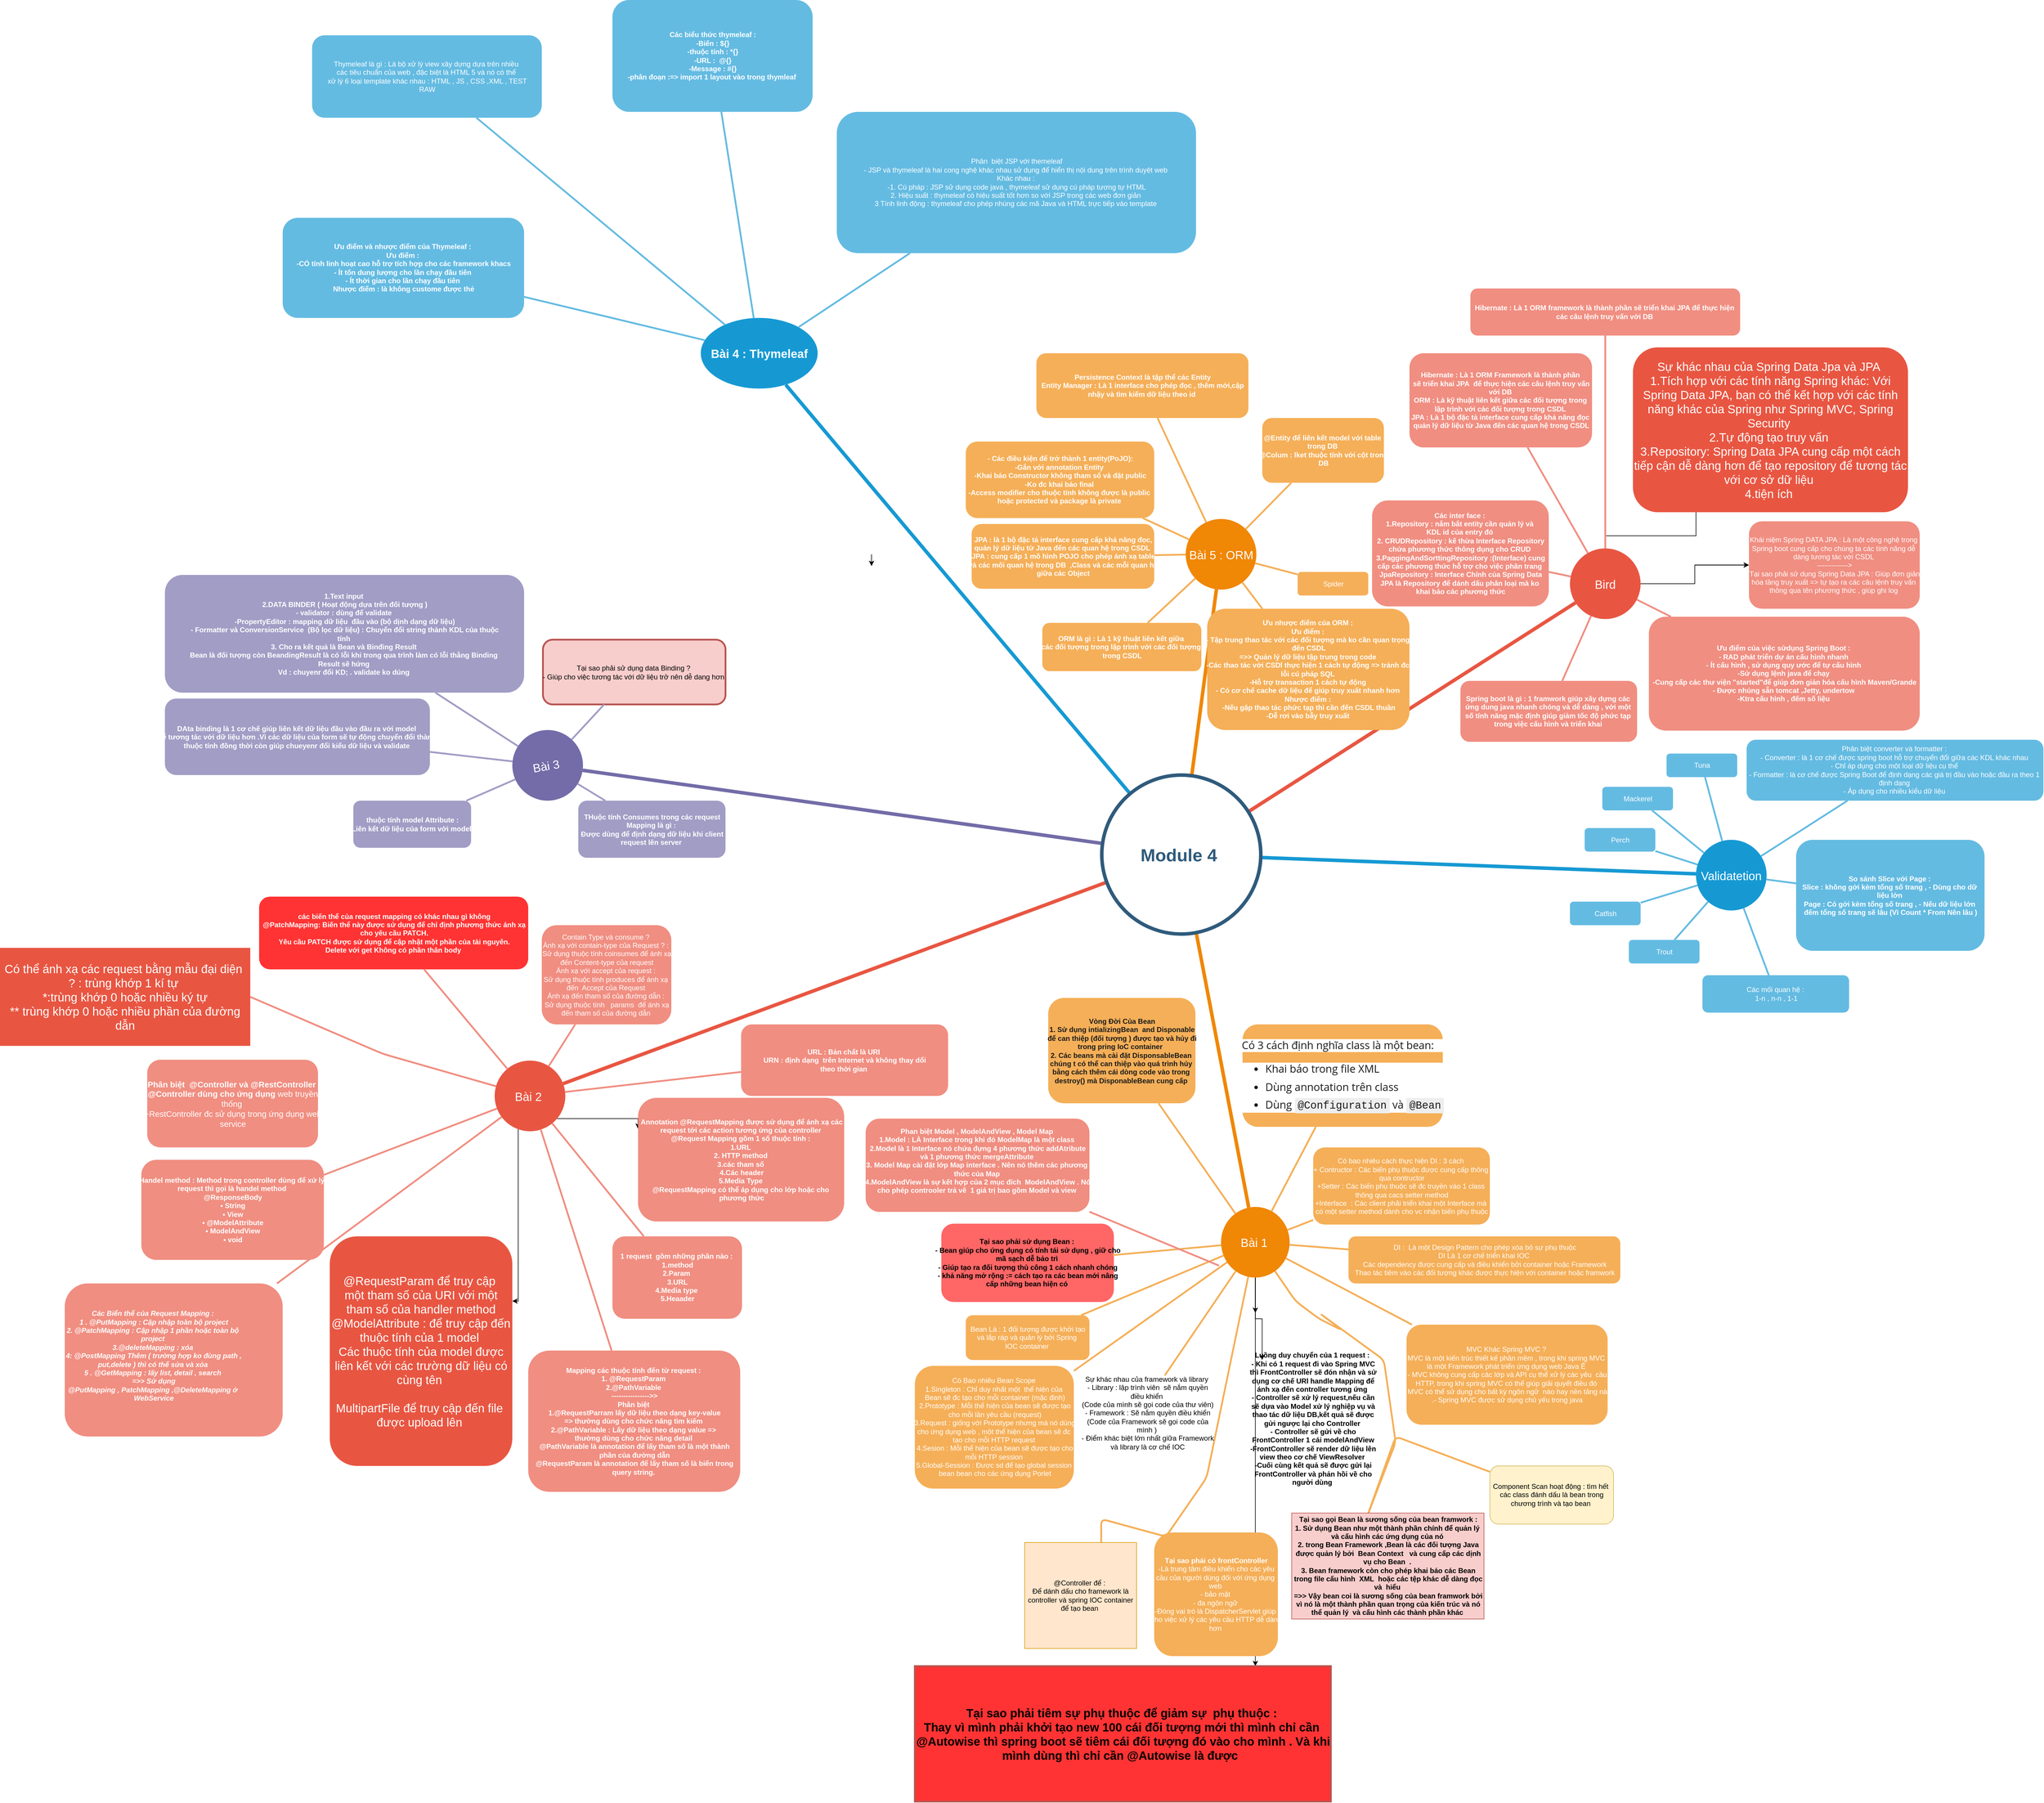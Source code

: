 <mxfile version="21.2.8" type="device">
  <diagram id="6a731a19-8d31-9384-78a2-239565b7b9f0" name="Page-1">
    <mxGraphModel dx="3945" dy="2687" grid="1" gridSize="10" guides="1" tooltips="1" connect="1" arrows="1" fold="1" page="1" pageScale="1" pageWidth="1169" pageHeight="827" background="none" math="0" shadow="0">
      <root>
        <mxCell id="0" />
        <mxCell id="1" parent="0" />
        <mxCell id="1350" value="&lt;b&gt;Bài 4 : Thymeleaf&lt;/b&gt;" style="ellipse;whiteSpace=wrap;html=1;shadow=0;fontFamily=Helvetica;fontSize=20;fontColor=#FFFFFF;align=center;strokeWidth=3;fillColor=#1699D3;strokeColor=none;" parent="1" vertex="1">
          <mxGeometry x="280" y="-100" width="198.5" height="120" as="geometry" />
        </mxCell>
        <mxCell id="1351" value="Bài 5 : ORM" style="ellipse;whiteSpace=wrap;html=1;shadow=0;fontFamily=Helvetica;fontSize=20;fontColor=#FFFFFF;align=center;strokeWidth=3;fillColor=#F08705;strokeColor=none;gradientColor=none;" parent="1" vertex="1">
          <mxGeometry x="1103.5" y="241.5" width="120" height="120" as="geometry" />
        </mxCell>
        <mxCell id="9B7yc1801kk1VfymF8rt-1542" value="" style="edgeStyle=orthogonalEdgeStyle;rounded=0;orthogonalLoop=1;jettySize=auto;html=1;" edge="1" parent="1" source="1352" target="1412">
          <mxGeometry relative="1" as="geometry" />
        </mxCell>
        <mxCell id="9B7yc1801kk1VfymF8rt-1543" value="" style="edgeStyle=orthogonalEdgeStyle;rounded=0;orthogonalLoop=1;jettySize=auto;html=1;" edge="1" parent="1" source="1352" target="1412">
          <mxGeometry relative="1" as="geometry" />
        </mxCell>
        <mxCell id="9B7yc1801kk1VfymF8rt-1545" value="" style="edgeStyle=orthogonalEdgeStyle;rounded=0;orthogonalLoop=1;jettySize=auto;html=1;" edge="1" parent="1" source="1352">
          <mxGeometry relative="1" as="geometry">
            <mxPoint x="2102.68" y="125" as="targetPoint" />
            <Array as="points">
              <mxPoint x="1816" y="270" />
              <mxPoint x="1970" y="270" />
              <mxPoint x="1970" y="125" />
            </Array>
          </mxGeometry>
        </mxCell>
        <mxCell id="1352" value="Bird" style="ellipse;whiteSpace=wrap;html=1;shadow=0;fontFamily=Helvetica;fontSize=20;fontColor=#FFFFFF;align=center;strokeWidth=3;fillColor=#E85642;strokeColor=none;" parent="1" vertex="1">
          <mxGeometry x="1756" y="291.5" width="120" height="120" as="geometry" />
        </mxCell>
        <mxCell id="1353" value="Validatetion" style="ellipse;whiteSpace=wrap;html=1;shadow=0;fontFamily=Helvetica;fontSize=20;fontColor=#FFFFFF;align=center;strokeWidth=3;fillColor=#1699D3;strokeColor=none;" parent="1" vertex="1">
          <mxGeometry x="1970" y="786.5" width="120" height="120" as="geometry" />
        </mxCell>
        <mxCell id="JrTmAF7L5K-6k5XvirXO-1544" style="edgeStyle=orthogonalEdgeStyle;rounded=0;orthogonalLoop=1;jettySize=auto;html=1;entryX=0.106;entryY=0;entryDx=0;entryDy=0;entryPerimeter=0;" parent="1" source="1355" target="Cmk2xYs6YTEzGEQr2qk5-1550" edge="1">
          <mxGeometry relative="1" as="geometry" />
        </mxCell>
        <mxCell id="JrTmAF7L5K-6k5XvirXO-1546" style="edgeStyle=orthogonalEdgeStyle;rounded=0;orthogonalLoop=1;jettySize=auto;html=1;" parent="1" source="1355" edge="1">
          <mxGeometry relative="1" as="geometry">
            <mxPoint x="1221.75" y="1590" as="targetPoint" />
          </mxGeometry>
        </mxCell>
        <mxCell id="W5e1PEXYwIjicvcc-PXp-1546" value="" style="edgeStyle=orthogonalEdgeStyle;rounded=0;orthogonalLoop=1;jettySize=auto;html=1;" parent="1" source="1355" target="W5e1PEXYwIjicvcc-PXp-1545" edge="1">
          <mxGeometry relative="1" as="geometry">
            <Array as="points">
              <mxPoint x="1270" y="2280" />
            </Array>
          </mxGeometry>
        </mxCell>
        <mxCell id="1355" value="Bài 1&amp;nbsp;" style="ellipse;whiteSpace=wrap;html=1;shadow=0;fontFamily=Helvetica;fontSize=20;fontColor=#FFFFFF;align=center;strokeWidth=3;fillColor=#F08705;strokeColor=none;" parent="1" vertex="1">
          <mxGeometry x="1163.5" y="1410" width="116.5" height="120" as="geometry" />
        </mxCell>
        <mxCell id="JrTmAF7L5K-6k5XvirXO-1560" style="edgeStyle=orthogonalEdgeStyle;rounded=0;orthogonalLoop=1;jettySize=auto;html=1;entryX=0;entryY=0.25;entryDx=0;entryDy=0;" parent="1" source="1356" target="1499" edge="1">
          <mxGeometry relative="1" as="geometry">
            <Array as="points">
              <mxPoint x="50" y="1260" />
              <mxPoint x="50" y="1260" />
            </Array>
          </mxGeometry>
        </mxCell>
        <mxCell id="JrTmAF7L5K-6k5XvirXO-1565" value="" style="edgeStyle=orthogonalEdgeStyle;rounded=0;orthogonalLoop=1;jettySize=auto;html=1;" parent="1" source="1356" target="JrTmAF7L5K-6k5XvirXO-1564" edge="1">
          <mxGeometry relative="1" as="geometry">
            <Array as="points">
              <mxPoint x="-30" y="1570" />
            </Array>
          </mxGeometry>
        </mxCell>
        <mxCell id="1356" value="Bài 2&amp;nbsp;" style="ellipse;whiteSpace=wrap;html=1;shadow=0;fontFamily=Helvetica;fontSize=20;fontColor=#FFFFFF;align=center;strokeWidth=3;fillColor=#E85642;strokeColor=none;" parent="1" vertex="1">
          <mxGeometry x="-70" y="1161.5" width="120" height="120" as="geometry" />
        </mxCell>
        <mxCell id="1357" value="&lt;b&gt;ORM là gì : Là 1 kỹ thuật liên kết giữa&amp;nbsp;&lt;br&gt;các đối tượng trong lập trình với các đối tượng&amp;nbsp;&lt;br&gt;trong CSDL&lt;/b&gt;" style="rounded=1;fillColor=#f5af58;strokeColor=none;strokeWidth=3;shadow=0;html=1;fontColor=#FFFFFF;" parent="1" vertex="1">
          <mxGeometry x="860" y="418" width="270" height="82" as="geometry" />
        </mxCell>
        <mxCell id="1358" value="Phân&amp;nbsp; biệt JSP với themeleaf&lt;br&gt;- JSP và thymeleaf là hai cong nghệ khác nhau sử dụng để hiển thị nội dung trên trình duyệt web&amp;nbsp;&lt;br&gt;Khác nhau :&amp;nbsp;&lt;br&gt;&amp;nbsp;-1. Cú pháp : JSP sử dụng code java , thymeleaf sử dụng cú pháp tương tự HTML&amp;nbsp;&lt;br&gt;2. Hiệu suất : thymeleaf có hiệu suất tốt hơn so với JSP trong các web đơn giản&amp;nbsp;&lt;br&gt;3 Tính linh động : thymeleaf cho phép nhúng các mã Java và HTML trực tiếp vào template&amp;nbsp;" style="rounded=1;fillColor=#64BBE2;strokeColor=none;strokeWidth=3;shadow=0;html=1;fontColor=#FFFFFF;" parent="1" vertex="1">
          <mxGeometry x="511" y="-450" width="610" height="240" as="geometry" />
        </mxCell>
        <mxCell id="1359" style="endArrow=none;strokeWidth=6;strokeColor=#1699D3;html=1;" parent="1" source="1515" target="1350" edge="1">
          <mxGeometry relative="1" as="geometry" />
        </mxCell>
        <mxCell id="1360" style="endArrow=none;strokeWidth=6;strokeColor=#f08705;html=1;" parent="1" source="1515" target="1351" edge="1">
          <mxGeometry relative="1" as="geometry" />
        </mxCell>
        <mxCell id="1361" style="endArrow=none;strokeWidth=6;strokeColor=#E85642;html=1;" parent="1" source="1515" target="1352" edge="1">
          <mxGeometry relative="1" as="geometry" />
        </mxCell>
        <mxCell id="1362" style="endArrow=none;strokeWidth=6;strokeColor=#1699D3;html=1;" parent="1" source="1515" target="1353" edge="1">
          <mxGeometry relative="1" as="geometry" />
        </mxCell>
        <mxCell id="1363" style="endArrow=none;strokeWidth=6;strokeColor=#736CA8;html=1;" parent="1" source="1515" target="1516" edge="1">
          <mxGeometry relative="1" as="geometry" />
        </mxCell>
        <mxCell id="1365" value="" style="edgeStyle=none;endArrow=none;strokeWidth=6;strokeColor=#F08705;html=1;" parent="1" source="1515" target="1355" edge="1">
          <mxGeometry x="181" y="226.5" width="100" height="100" as="geometry">
            <mxPoint x="181" y="326.5" as="sourcePoint" />
            <mxPoint x="281" y="226.5" as="targetPoint" />
          </mxGeometry>
        </mxCell>
        <mxCell id="1366" value="" style="edgeStyle=none;endArrow=none;strokeWidth=6;strokeColor=#E85642;html=1;" parent="1" source="1515" target="1356" edge="1">
          <mxGeometry x="181" y="226.5" width="100" height="100" as="geometry">
            <mxPoint x="181" y="326.5" as="sourcePoint" />
            <mxPoint x="281" y="226.5" as="targetPoint" />
          </mxGeometry>
        </mxCell>
        <mxCell id="1370" value="&lt;b&gt;Ưu điểm và nhược điểm của Thymeleaf :&amp;nbsp;&lt;br&gt;Ưu điểm :&amp;nbsp;&lt;br&gt;-CÓ tính linh hoạt cao hỗ trợ tích hợp cho các framework khacs&lt;br&gt;- Ít tốn dung lượng cho lần chạy đầu tiên&amp;nbsp;&lt;br&gt;- Ít thời gian cho lần chạy đầu tiên&amp;nbsp;&lt;br&gt;Nhược điểm : là không custome được thẻ&lt;br&gt;&lt;/b&gt;" style="rounded=1;fillColor=#64BBE2;strokeColor=none;strokeWidth=3;shadow=0;html=1;fontColor=#FFFFFF;" parent="1" vertex="1">
          <mxGeometry x="-430" y="-270" width="410" height="170" as="geometry" />
        </mxCell>
        <mxCell id="1371" value="Thymeleaf là gì : Là bộ xử lý view xây dựng dựa trên nhiều&amp;nbsp;&lt;br&gt;các tiêu chuẩn của web , đặc biệt là HTML 5 và nó có thể&amp;nbsp;&lt;br&gt;xử lý 6 loại template khác nhau : HTML , JS , CSS ,XML , TEST&lt;br&gt;RAW" style="rounded=1;fillColor=#64BBE2;strokeColor=none;strokeWidth=3;shadow=0;html=1;fontColor=#FFFFFF;" parent="1" vertex="1">
          <mxGeometry x="-380" y="-580" width="390" height="140" as="geometry" />
        </mxCell>
        <mxCell id="1372" value="&lt;b&gt;Các biểu thức thymeleaf :&lt;br&gt;-Biến : ${}&lt;br&gt;-thuộc tính : *{}&lt;br&gt;-URL :&amp;nbsp; @{}&lt;br&gt;-Message : #{}&lt;br&gt;-phân đoạn :=&amp;gt; import 1 layout vào trong thymleaf&amp;nbsp;&lt;/b&gt;" style="rounded=1;fillColor=#64BBE2;strokeColor=none;strokeWidth=3;shadow=0;html=1;fontColor=#FFFFFF;" parent="1" vertex="1">
          <mxGeometry x="130" y="-640" width="340" height="190" as="geometry" />
        </mxCell>
        <mxCell id="1379" value="" style="edgeStyle=none;endArrow=none;strokeWidth=3;strokeColor=#64BBE2;html=1;" parent="1" source="1350" target="1358" edge="1">
          <mxGeometry x="-221.5" y="56.5" width="100" height="100" as="geometry">
            <mxPoint x="-221.5" y="156.5" as="sourcePoint" />
            <mxPoint x="-121.5" y="56.5" as="targetPoint" />
          </mxGeometry>
        </mxCell>
        <mxCell id="1382" value="" style="edgeStyle=none;endArrow=none;strokeWidth=3;strokeColor=#64BBE2;html=1;" parent="1" source="1350" target="1370" edge="1">
          <mxGeometry x="-221.5" y="56.5" width="100" height="100" as="geometry">
            <mxPoint x="-221.5" y="156.5" as="sourcePoint" />
            <mxPoint x="-121.5" y="56.5" as="targetPoint" />
          </mxGeometry>
        </mxCell>
        <mxCell id="1383" value="" style="edgeStyle=none;endArrow=none;strokeWidth=3;strokeColor=#64BBE2;html=1;" parent="1" source="1350" target="1371" edge="1">
          <mxGeometry x="-221.5" y="56.5" width="100" height="100" as="geometry">
            <mxPoint x="-221.5" y="156.5" as="sourcePoint" />
            <mxPoint x="-121.5" y="56.5" as="targetPoint" />
          </mxGeometry>
        </mxCell>
        <mxCell id="1384" value="" style="edgeStyle=none;endArrow=none;strokeWidth=3;strokeColor=#64BBE2;html=1;" parent="1" source="1350" target="1372" edge="1">
          <mxGeometry x="-221.5" y="56.5" width="100" height="100" as="geometry">
            <mxPoint x="-221.5" y="156.5" as="sourcePoint" />
            <mxPoint x="-121.5" y="56.5" as="targetPoint" />
          </mxGeometry>
        </mxCell>
        <mxCell id="1389" value="&lt;b&gt;JPA : là 1 bộ đặc tả interface cung cấp khả năng đọc,&lt;br&gt;quản lý dữ liệu từ Java đến các quan hệ trong CSDL&amp;nbsp;&lt;br&gt;-JPA : cung cấp 1 mô hình POJO cho phép ánh xạ table&amp;nbsp;&lt;br&gt;và các mối quan hệ trong DB&amp;nbsp; ,Class và các mỗi quan hệ&lt;br&gt;giữa các Object&lt;/b&gt;" style="rounded=1;fillColor=#f5af58;strokeColor=none;strokeWidth=3;shadow=0;html=1;fontColor=#FFFFFF;" parent="1" vertex="1">
          <mxGeometry x="740" y="250" width="310" height="110" as="geometry" />
        </mxCell>
        <mxCell id="1391" value="&lt;b&gt;- Các điều kiện để trở thành 1 entity(PoJO):&lt;br&gt;-Gắn với annotation Entity&amp;nbsp;&lt;br&gt;-Khai báo Constructor không tham số và đặt public&lt;br&gt;-Ko đc khai báo final&amp;nbsp;&lt;br&gt;-Access modifier cho thuộc tính không được là public&amp;nbsp;&lt;br&gt;hoặc protected và package là private&amp;nbsp;&lt;/b&gt;" style="rounded=1;fillColor=#f5af58;strokeColor=none;strokeWidth=3;shadow=0;html=1;fontColor=#FFFFFF;" parent="1" vertex="1">
          <mxGeometry x="730" y="110" width="320" height="130" as="geometry" />
        </mxCell>
        <mxCell id="1392" value="&lt;b&gt;Persistence Context là tập thể các Entity&lt;br&gt;Entity Manager : Là 1 interface cho phép đọc , thêm mới,cập&lt;br&gt;nhậy và tìm kiếm dữ liệu theo id&amp;nbsp;&lt;/b&gt;" style="rounded=1;fillColor=#f5af58;strokeColor=none;strokeWidth=3;shadow=0;html=1;fontColor=#FFFFFF;" parent="1" vertex="1">
          <mxGeometry x="850" y="-40" width="360" height="110" as="geometry" />
        </mxCell>
        <mxCell id="1394" value="&lt;b&gt;@Entity để liên kết model với table&amp;nbsp;&lt;br&gt;trong DB&amp;nbsp;&lt;br&gt;@Colum : lket thuộc tính với cột trong&lt;br&gt;DB&lt;/b&gt;" style="rounded=1;fillColor=#f5af58;strokeColor=none;strokeWidth=3;shadow=0;html=1;fontColor=#FFFFFF;" parent="1" vertex="1">
          <mxGeometry x="1233.5" y="70" width="206.5" height="110" as="geometry" />
        </mxCell>
        <mxCell id="1397" value="Spider" style="rounded=1;fillColor=#f5af58;strokeColor=none;strokeWidth=3;shadow=0;html=1;fontColor=#FFFFFF;" parent="1" vertex="1">
          <mxGeometry x="1293.5" y="331.5" width="120" height="40" as="geometry" />
        </mxCell>
        <mxCell id="1398" value="&lt;b&gt;Ưu nhược điểm của ORM :&amp;nbsp;&lt;br&gt;Ưu điểm :&amp;nbsp;&lt;br&gt;- Tập trung thao tác với các đối tượng mà ko cần quan trọng&amp;nbsp;&lt;br&gt;đến CSDL&lt;br&gt;=&amp;gt;&amp;gt; Quản lý dữ liệu tập trung trong code&amp;nbsp;&lt;br&gt;-Các thao tác với CSDl thực hiện 1 cách tự động =&amp;gt; tránh đc&amp;nbsp;&lt;br&gt;lỗi cú pháp SQL&amp;nbsp;&lt;br&gt;-Hỗ trợ transaction 1 cách tự động&amp;nbsp;&lt;br&gt;- Có cơ chế cache dữ liệu để giúp truy xuất nhanh hơn&amp;nbsp;&lt;br&gt;Nhược điểm :&amp;nbsp;&lt;br&gt;-Nếu gặp thao tác phức tạp thì cần đến CSDL thuần&lt;br&gt;-Dễ rơi vào bẫy truy xuất&amp;nbsp;&lt;/b&gt;" style="rounded=1;fillColor=#f5af58;strokeColor=none;strokeWidth=3;shadow=0;html=1;fontColor=#FFFFFF;" parent="1" vertex="1">
          <mxGeometry x="1140" y="394" width="343.5" height="206" as="geometry" />
        </mxCell>
        <mxCell id="1399" value="" style="edgeStyle=none;endArrow=none;strokeWidth=3;strokeColor=#F5AF58;html=1;" parent="1" source="1351" target="1357" edge="1">
          <mxGeometry x="3.5" y="21.5" width="100" height="100" as="geometry">
            <mxPoint x="3.5" y="121.5" as="sourcePoint" />
            <mxPoint x="103.5" y="21.5" as="targetPoint" />
          </mxGeometry>
        </mxCell>
        <mxCell id="1401" value="" style="edgeStyle=none;endArrow=none;strokeWidth=3;strokeColor=#F5AF58;html=1;" parent="1" source="1351" target="1389" edge="1">
          <mxGeometry x="3.5" y="21.5" width="100" height="100" as="geometry">
            <mxPoint x="3.5" y="121.5" as="sourcePoint" />
            <mxPoint x="103.5" y="21.5" as="targetPoint" />
          </mxGeometry>
        </mxCell>
        <mxCell id="1403" value="" style="edgeStyle=none;endArrow=none;strokeWidth=3;strokeColor=#F5AF58;html=1;" parent="1" source="1351" target="1391" edge="1">
          <mxGeometry x="3.5" y="21.5" width="100" height="100" as="geometry">
            <mxPoint x="3.5" y="121.5" as="sourcePoint" />
            <mxPoint x="103.5" y="21.5" as="targetPoint" />
          </mxGeometry>
        </mxCell>
        <mxCell id="1404" value="" style="edgeStyle=none;endArrow=none;strokeWidth=3;strokeColor=#F5AF58;html=1;" parent="1" source="1351" target="1392" edge="1">
          <mxGeometry x="3.5" y="21.5" width="100" height="100" as="geometry">
            <mxPoint x="3.5" y="121.5" as="sourcePoint" />
            <mxPoint x="103.5" y="21.5" as="targetPoint" />
          </mxGeometry>
        </mxCell>
        <mxCell id="1406" value="" style="edgeStyle=none;endArrow=none;strokeWidth=3;strokeColor=#F5AF58;html=1;" parent="1" source="1351" target="1394" edge="1">
          <mxGeometry x="3.5" y="21.5" width="100" height="100" as="geometry">
            <mxPoint x="3.5" y="121.5" as="sourcePoint" />
            <mxPoint x="103.5" y="21.5" as="targetPoint" />
          </mxGeometry>
        </mxCell>
        <mxCell id="1409" value="" style="edgeStyle=none;endArrow=none;strokeWidth=3;strokeColor=#F5AF58;html=1;" parent="1" source="1351" target="1397" edge="1">
          <mxGeometry x="3.5" y="21.5" width="100" height="100" as="geometry">
            <mxPoint x="3.5" y="121.5" as="sourcePoint" />
            <mxPoint x="103.5" y="21.5" as="targetPoint" />
          </mxGeometry>
        </mxCell>
        <mxCell id="1410" value="" style="edgeStyle=none;endArrow=none;strokeWidth=3;strokeColor=#F5AF58;html=1;" parent="1" source="1351" target="1398" edge="1">
          <mxGeometry x="3.5" y="21.5" width="100" height="100" as="geometry">
            <mxPoint x="3.5" y="121.5" as="sourcePoint" />
            <mxPoint x="103.5" y="21.5" as="targetPoint" />
          </mxGeometry>
        </mxCell>
        <mxCell id="1411" value="&lt;b&gt;Các inter face :&amp;nbsp;&lt;br&gt;1.Repository : nắm bắt entity cần quản lý và&amp;nbsp;&lt;br&gt;KDL id của entry đó&amp;nbsp;&lt;br&gt;2. CRUDRepository : kế thừa Interface Repository&lt;br&gt;chứa phương thức thông dụng cho CRUD&amp;nbsp;&lt;br&gt;3.PaggingAndSorttingRepository :(Interface) cung&lt;br&gt;cấp các phương thức hỗ trợ cho việc phân trang&amp;nbsp;&lt;br&gt;JpaRepository : Interface Chính của Spring Data &lt;br&gt;JPA là Repository để dánh dấu phân loại mà ko&amp;nbsp;&lt;br&gt;khai báo các phương thức&lt;/b&gt;" style="rounded=1;fillColor=#f08e81;strokeColor=none;strokeWidth=3;shadow=0;html=1;fontColor=#FFFFFF;" parent="1" vertex="1">
          <mxGeometry x="1420" y="210" width="300" height="180" as="geometry" />
        </mxCell>
        <mxCell id="1412" value="Khái niệm Spring DATA JPA : Là một công nghệ trong&amp;nbsp;&lt;br&gt;Spring boot cung cấp cho chúng ta các tính năng dễ&amp;nbsp;&lt;br&gt;dàng tương tác với CSDL&amp;nbsp;&lt;br&gt;-------------&amp;gt;&lt;br&gt;Tại sao phải sử dụng Spring Data JPA : Giúp đơn giản&lt;br&gt;hóa tầng truy xuất =&amp;gt; tự tạo ra các câu lệnh truy vấn&amp;nbsp;&lt;br&gt;thông qua tên phương thức , giúp ghi log&amp;nbsp;" style="rounded=1;fillColor=#f08e81;strokeColor=none;strokeWidth=3;shadow=0;html=1;fontColor=#FFFFFF;" parent="1" vertex="1">
          <mxGeometry x="2060" y="245.5" width="290" height="148.5" as="geometry" />
        </mxCell>
        <mxCell id="1418" value="&lt;b&gt;Hibernate : Là 1 ORM framework là thành phần sẽ triển khai JPA để thực hiện&amp;nbsp;&lt;br&gt;các câu lệnh truy vấn với DB&amp;nbsp;&lt;/b&gt;" style="rounded=1;fillColor=#f08e81;strokeColor=none;strokeWidth=3;shadow=0;html=1;fontColor=#FFFFFF;" parent="1" vertex="1">
          <mxGeometry x="1587" y="-150" width="458" height="80" as="geometry" />
        </mxCell>
        <mxCell id="1419" value="&lt;b&gt;Hibernate : Là 1 ORM Framework là thành phần&amp;nbsp;&lt;br&gt;sẽ triển khai JPA&amp;nbsp; để thực hiện các câu lệnh truy vấn&lt;br&gt;với DB&amp;nbsp;&lt;br&gt;ORM : Là kỹ thuật liên kết giữa các đối tượng trong&amp;nbsp;&lt;br&gt;lập trình với các đối tượng trong CSDL&amp;nbsp;&lt;br&gt;JPA : Là 1 bộ đặc tả interface cung cấp khả năng đọc&amp;nbsp;&lt;br&gt;quản lý dữ liệu từ Java đến các quan hệ trong CSDL&lt;/b&gt;" style="rounded=1;fillColor=#f08e81;strokeColor=none;strokeWidth=3;shadow=0;html=1;fontColor=#FFFFFF;" parent="1" vertex="1">
          <mxGeometry x="1483.5" y="-40" width="310" height="160" as="geometry" />
        </mxCell>
        <mxCell id="1420" value="&lt;b&gt;Spring boot là gì : 1 framwork giúp xây dựng các&amp;nbsp;&lt;br&gt;ứng dung java nhanh chóng và dễ dàng , với một&amp;nbsp;&lt;br&gt;số tính năng mặc định giúp giảm tốc độ phức tạp&amp;nbsp;&lt;br&gt;trong việc cấu hình và triển khai&amp;nbsp;&lt;/b&gt;" style="rounded=1;fillColor=#f08e81;strokeColor=none;strokeWidth=3;shadow=0;html=1;fontColor=#FFFFFF;" parent="1" vertex="1">
          <mxGeometry x="1570" y="516.5" width="300" height="103.5" as="geometry" />
        </mxCell>
        <mxCell id="1421" value="&lt;b&gt;Ưu điểm của việc sửdụng Spring Boot :&amp;nbsp;&lt;br&gt;- RAD phát triển dự án cấu hình nhanh&amp;nbsp;&lt;br&gt;- Ít cấu hình , sử dụng quy ước để tự cấu hình&amp;nbsp;&lt;br&gt;-Sử dụng lệnh java để chạy&amp;nbsp;&lt;br&gt;-Cung cấp các thư viện &quot;started&quot;để giúp đơn giản hóa cấu hình Maven/Grande&lt;br&gt;- Được nhúng sẵn tomcat ,Jetty, undertow&amp;nbsp;&lt;br&gt;-Ktra cấu hình , đếm số liệu&amp;nbsp;&lt;/b&gt;" style="rounded=1;fillColor=#f08e81;strokeColor=none;strokeWidth=3;shadow=0;html=1;fontColor=#FFFFFF;" parent="1" vertex="1">
          <mxGeometry x="1890" y="407.5" width="460" height="193.5" as="geometry" />
        </mxCell>
        <mxCell id="1423" value="" style="edgeStyle=none;endArrow=none;strokeWidth=3;strokeColor=#F08E81;html=1;" parent="1" source="1352" target="1411" edge="1">
          <mxGeometry x="31" y="106.5" width="100" height="100" as="geometry">
            <mxPoint x="31" y="206.5" as="sourcePoint" />
            <mxPoint x="131" y="106.5" as="targetPoint" />
          </mxGeometry>
        </mxCell>
        <mxCell id="1429" value="" style="edgeStyle=none;endArrow=none;strokeWidth=3;strokeColor=#F08E81;html=1;" parent="1" source="1352" target="1418" edge="1">
          <mxGeometry x="31" y="106.5" width="100" height="100" as="geometry">
            <mxPoint x="31" y="206.5" as="sourcePoint" />
            <mxPoint x="131" y="106.5" as="targetPoint" />
          </mxGeometry>
        </mxCell>
        <mxCell id="1430" value="" style="edgeStyle=none;endArrow=none;strokeWidth=3;strokeColor=#F08E81;html=1;" parent="1" source="1352" target="1419" edge="1">
          <mxGeometry x="31" y="106.5" width="100" height="100" as="geometry">
            <mxPoint x="31" y="206.5" as="sourcePoint" />
            <mxPoint x="131" y="106.5" as="targetPoint" />
          </mxGeometry>
        </mxCell>
        <mxCell id="1433" value="" style="edgeStyle=none;endArrow=none;strokeWidth=3;strokeColor=#F08E81;html=1;" parent="1" source="1352" target="1421" edge="1">
          <mxGeometry x="31" y="106.5" width="100" height="100" as="geometry">
            <mxPoint x="31" y="206.5" as="sourcePoint" />
            <mxPoint x="131" y="106.5" as="targetPoint" />
          </mxGeometry>
        </mxCell>
        <mxCell id="1434" value="" style="edgeStyle=none;endArrow=none;strokeWidth=3;strokeColor=#F08E81;html=1;" parent="1" source="1352" target="1420" edge="1">
          <mxGeometry x="31" y="106.5" width="100" height="100" as="geometry">
            <mxPoint x="31" y="206.5" as="sourcePoint" />
            <mxPoint x="131" y="106.5" as="targetPoint" />
          </mxGeometry>
        </mxCell>
        <mxCell id="1435" value="Perch" style="rounded=1;fillColor=#64BBE2;strokeColor=none;strokeWidth=3;shadow=0;html=1;fontColor=#FFFFFF;" parent="1" vertex="1">
          <mxGeometry x="1781" y="766.5" width="120" height="40" as="geometry" />
        </mxCell>
        <mxCell id="1436" value="Mackerel" style="rounded=1;fillColor=#64BBE2;strokeColor=none;strokeWidth=3;shadow=0;html=1;fontColor=#FFFFFF;" parent="1" vertex="1">
          <mxGeometry x="1811" y="696.5" width="120" height="40" as="geometry" />
        </mxCell>
        <mxCell id="1437" value="Tuna" style="rounded=1;fillColor=#64BBE2;strokeColor=none;strokeWidth=3;shadow=0;html=1;fontColor=#FFFFFF;" parent="1" vertex="1">
          <mxGeometry x="1920" y="640" width="120" height="40" as="geometry" />
        </mxCell>
        <mxCell id="1438" value="Phân biệt converter và formatter :&amp;nbsp;&lt;br&gt;- Converter : là 1 cơ chế được spring boot hỗ trợ chuyển đổi giữa các KDL khác nhau&amp;nbsp;&lt;br&gt;- Chỉ áp dụng cho một loại dữ liệu cụ thể&amp;nbsp;&lt;br&gt;- Formatter : là cơ chế được Spring Boot để định dạng các giá trị đầu vào hoặc đầu ra theo 1&amp;nbsp;&lt;br&gt;định dạng&amp;nbsp;&lt;br&gt;- Áp dụng cho nhiều kiểu dữ liệu&amp;nbsp;" style="rounded=1;fillColor=#64BBE2;strokeColor=none;strokeWidth=3;shadow=0;html=1;fontColor=#FFFFFF;" parent="1" vertex="1">
          <mxGeometry x="2056" y="616.5" width="504" height="103.5" as="geometry" />
        </mxCell>
        <mxCell id="1441" value="&lt;b&gt;So sánh Slice với Page :&amp;nbsp;&lt;br&gt;Slice : không gởi kèm tổng số trang , - Dùng cho dữ&amp;nbsp;&lt;br&gt;liệu lớn&amp;nbsp;&lt;br&gt;Page : Có gởi kèm tổng số trang , - Nếu dữ liệu lớn&amp;nbsp;&lt;br&gt;đếm tổng số trang sẽ lâu (Vì Count * From Nên lâu )&lt;/b&gt;" style="rounded=1;fillColor=#64BBE2;strokeColor=none;strokeWidth=3;shadow=0;html=1;fontColor=#FFFFFF;" parent="1" vertex="1">
          <mxGeometry x="2140" y="786.5" width="320" height="188.5" as="geometry" />
        </mxCell>
        <mxCell id="1443" value="Các mối quan hệ :&amp;nbsp;&lt;br&gt;1-n , n-n , 1-1" style="rounded=1;fillColor=#64BBE2;strokeColor=none;strokeWidth=3;shadow=0;html=1;fontColor=#FFFFFF;" parent="1" vertex="1">
          <mxGeometry x="1981" y="1016.5" width="249" height="63.5" as="geometry" />
        </mxCell>
        <mxCell id="1444" value="Trout" style="rounded=1;fillColor=#64BBE2;strokeColor=none;strokeWidth=3;shadow=0;html=1;fontColor=#FFFFFF;" parent="1" vertex="1">
          <mxGeometry x="1856" y="956.5" width="120" height="40" as="geometry" />
        </mxCell>
        <mxCell id="1445" value="Catfish" style="rounded=1;fillColor=#64BBE2;strokeColor=none;strokeWidth=3;shadow=0;html=1;fontColor=#FFFFFF;" parent="1" vertex="1">
          <mxGeometry x="1756" y="891.5" width="120" height="40" as="geometry" />
        </mxCell>
        <mxCell id="1446" value="" style="edgeStyle=none;endArrow=none;strokeWidth=3;strokeColor=#64BBE2;html=1;" parent="1" source="1353" target="1435" edge="1">
          <mxGeometry x="-24" y="196.5" width="100" height="100" as="geometry">
            <mxPoint x="-24" y="296.5" as="sourcePoint" />
            <mxPoint x="76" y="196.5" as="targetPoint" />
          </mxGeometry>
        </mxCell>
        <mxCell id="1447" value="" style="edgeStyle=none;endArrow=none;strokeWidth=3;strokeColor=#64BBE2;html=1;" parent="1" source="1353" target="1436" edge="1">
          <mxGeometry x="-24" y="196.5" width="100" height="100" as="geometry">
            <mxPoint x="-24" y="296.5" as="sourcePoint" />
            <mxPoint x="76" y="196.5" as="targetPoint" />
          </mxGeometry>
        </mxCell>
        <mxCell id="1448" value="" style="edgeStyle=none;endArrow=none;strokeWidth=3;strokeColor=#64BBE2;html=1;" parent="1" source="1353" target="1437" edge="1">
          <mxGeometry x="-24" y="196.5" width="100" height="100" as="geometry">
            <mxPoint x="-24" y="296.5" as="sourcePoint" />
            <mxPoint x="76" y="196.5" as="targetPoint" />
          </mxGeometry>
        </mxCell>
        <mxCell id="1449" value="" style="edgeStyle=none;endArrow=none;strokeWidth=3;strokeColor=#64BBE2;html=1;" parent="1" source="1353" target="1438" edge="1">
          <mxGeometry x="-24" y="196.5" width="100" height="100" as="geometry">
            <mxPoint x="-24" y="296.5" as="sourcePoint" />
            <mxPoint x="76" y="196.5" as="targetPoint" />
          </mxGeometry>
        </mxCell>
        <mxCell id="1453" value="" style="edgeStyle=none;endArrow=none;strokeWidth=3;strokeColor=#64BBE2;html=1;" parent="1" source="1353" target="1441" edge="1">
          <mxGeometry x="-24" y="196.5" width="100" height="100" as="geometry">
            <mxPoint x="-24" y="296.5" as="sourcePoint" />
            <mxPoint x="76" y="196.5" as="targetPoint" />
          </mxGeometry>
        </mxCell>
        <mxCell id="1454" value="" style="edgeStyle=none;endArrow=none;strokeWidth=3;strokeColor=#64BBE2;html=1;" parent="1" source="1353" target="1443" edge="1">
          <mxGeometry x="-24" y="196.5" width="100" height="100" as="geometry">
            <mxPoint x="-24" y="296.5" as="sourcePoint" />
            <mxPoint x="76" y="196.5" as="targetPoint" />
          </mxGeometry>
        </mxCell>
        <mxCell id="1455" value="" style="edgeStyle=none;endArrow=none;strokeWidth=3;strokeColor=#64BBE2;html=1;" parent="1" source="1353" target="1444" edge="1">
          <mxGeometry x="-24" y="196.5" width="100" height="100" as="geometry">
            <mxPoint x="-24" y="296.5" as="sourcePoint" />
            <mxPoint x="76" y="196.5" as="targetPoint" />
          </mxGeometry>
        </mxCell>
        <mxCell id="1456" value="" style="edgeStyle=none;endArrow=none;strokeWidth=3;strokeColor=#64BBE2;html=1;" parent="1" source="1353" target="1445" edge="1">
          <mxGeometry x="-24" y="196.5" width="100" height="100" as="geometry">
            <mxPoint x="-24" y="296.5" as="sourcePoint" />
            <mxPoint x="76" y="196.5" as="targetPoint" />
          </mxGeometry>
        </mxCell>
        <mxCell id="1468" value="&lt;p style=&quot;box-sizing: border-box; margin-top: 0.5em; margin-bottom: 0px; letter-spacing: -0.003em; font-size: 18px; word-break: break-word; overflow-wrap: break-word; color: rgb(27, 27, 27); font-family: &amp;quot;Open Sans&amp;quot;, -apple-system, BlinkMacSystemFont, &amp;quot;Segoe UI&amp;quot;, &amp;quot;Helvetica Neue&amp;quot;, Arial, sans-serif, &amp;quot;Apple Color Emoji&amp;quot;, &amp;quot;Segoe UI Emoji&amp;quot;, &amp;quot;Segoe UI Symbol&amp;quot;; text-align: left; background-color: rgb(255, 255, 255);&quot;&gt;Có 3 cách định nghĩa class là một bean:&lt;/p&gt;&lt;ul style=&quot;box-sizing: border-box; margin-bottom: 0px; margin-top: 1em; color: rgb(27, 27, 27); font-family: &amp;quot;Open Sans&amp;quot;, -apple-system, BlinkMacSystemFont, &amp;quot;Segoe UI&amp;quot;, &amp;quot;Helvetica Neue&amp;quot;, Arial, sans-serif, &amp;quot;Apple Color Emoji&amp;quot;, &amp;quot;Segoe UI Emoji&amp;quot;, &amp;quot;Segoe UI Symbol&amp;quot;; font-size: 18px; text-align: left; background-color: rgb(255, 255, 255);&quot;&gt;&lt;li style=&quot;box-sizing: border-box; font-size: 1em; word-break: break-word; overflow-wrap: break-word; margin-bottom: 0.5em;&quot;&gt;Khai báo trong file XML&lt;/li&gt;&lt;li style=&quot;box-sizing: border-box; font-size: 1em; word-break: break-word; overflow-wrap: break-word; margin-bottom: 0.5em;&quot;&gt;Dùng annotation trên class&lt;/li&gt;&lt;li style=&quot;box-sizing: border-box; font-size: 1em; word-break: break-word; overflow-wrap: break-word; margin-bottom: 0.5em;&quot;&gt;Dùng&amp;nbsp;&lt;code style=&quot;box-sizing: border-box; font-family: SFMono-Regular, Consolas, &amp;quot;Ubuntu Mono&amp;quot;, &amp;quot;Liberation Mono&amp;quot;, Menlo, Courier, monospace; font-size: 1em; color: inherit; overflow-wrap: break-word; padding: 3px 5px; border-radius: 2px; background-color: rgb(238, 238, 238);&quot;&gt;@Configuration&lt;/code&gt;&amp;nbsp;và&amp;nbsp;&lt;code style=&quot;box-sizing: border-box; font-family: SFMono-Regular, Consolas, &amp;quot;Ubuntu Mono&amp;quot;, &amp;quot;Liberation Mono&amp;quot;, Menlo, Courier, monospace; font-size: 1em; color: inherit; overflow-wrap: break-word; padding: 3px 5px; border-radius: 2px; background-color: rgb(238, 238, 238);&quot;&gt;@Bean&lt;/code&gt;&lt;/li&gt;&lt;/ul&gt;" style="rounded=1;fillColor=#f5af58;strokeColor=none;strokeWidth=3;shadow=0;html=1;fontColor=#FFFFFF;" parent="1" vertex="1">
          <mxGeometry x="1200" y="1100" width="340" height="174" as="geometry" />
        </mxCell>
        <mxCell id="1469" value="Có bao nhiêu cách thực hiện DI : 3 cách&amp;nbsp;&lt;br&gt;+ Contructor : Các biến phụ thuộc được cung cấp thông&amp;nbsp;&lt;br&gt;qua contructor&lt;br&gt;+Setter : Các biến phụ thuộc sẽ đc truyền vào 1 class&amp;nbsp;&lt;br&gt;thông qua cacs setter method&lt;br&gt;+Interface&amp;nbsp; : Các client phải triển khai một Interface mà&amp;nbsp;&lt;br&gt;có một setter method dành cho vc nhận biến phụ thuộc" style="rounded=1;fillColor=#f5af58;strokeColor=none;strokeWidth=3;shadow=0;html=1;fontColor=#FFFFFF;" parent="1" vertex="1">
          <mxGeometry x="1320" y="1309" width="300" height="131" as="geometry" />
        </mxCell>
        <mxCell id="1470" value="DI :&amp;nbsp; Là một Design Pattern cho phép xóa bỏ sự phụ thuộc&lt;br&gt;DI Là 1 cơ chế triển khai IOC&amp;nbsp;&lt;br&gt;Các dependency được cung cấp và điều khiển bởi container hoặc Framework&lt;br&gt;Thao tác tiêm vào các đối tượng khác được thực hiện với container hoặc framwork" style="rounded=1;fillColor=#f5af58;strokeColor=none;strokeWidth=3;shadow=0;html=1;fontColor=#FFFFFF;" parent="1" vertex="1">
          <mxGeometry x="1380" y="1460" width="461.5" height="80" as="geometry" />
        </mxCell>
        <mxCell id="1471" value="MVC Khác Spring MVC ?&amp;nbsp;&lt;br&gt;MVC là một kiến trúc thiết kế phần mềm , trong khi spring MVC&amp;nbsp;&lt;br&gt;là một Framework phát triển ứng dụng web Java Ê&amp;nbsp;&lt;br&gt;- MVC không cung cấp các lớp và API cụ thể xử lý các yêu&amp;nbsp; cầu&lt;br&gt;HTTP, trong khi spring MVC có thể giúp giải quyết điều đó&amp;nbsp;&lt;br&gt;- MVC có thể sử dụng cho bất kỳ ngôn ngữ&amp;nbsp; nào hay nền tảng nào&lt;br&gt;.- Spring MVC được sử dụng chủ yếu trong java" style="rounded=1;fillColor=#f5af58;strokeColor=none;strokeWidth=3;shadow=0;html=1;fontColor=#FFFFFF;" parent="1" vertex="1">
          <mxGeometry x="1478.5" y="1610" width="341.5" height="170" as="geometry" />
        </mxCell>
        <mxCell id="1474" value="&lt;b&gt;Tại sao phải có frontController&lt;/b&gt;&lt;br&gt;&amp;nbsp;-Là trung tâm điều khiển cho các yêu&amp;nbsp;&lt;br&gt;cầu của người dùng đối với ứng dụng&amp;nbsp;&lt;br&gt;web&amp;nbsp;&lt;br&gt;- bảo mật&amp;nbsp;&lt;br&gt;- đa ngôn ngữ&amp;nbsp;&lt;br&gt;-Đóng vai trò là DispatcherServlet giúp&amp;nbsp;&lt;br&gt;cho việc xử lý các yêu cầu HTTP dễ dàng&lt;br&gt;hơn&amp;nbsp;" style="rounded=1;fillColor=#f5af58;strokeColor=none;strokeWidth=3;shadow=0;html=1;fontColor=#FFFFFF;" parent="1" vertex="1">
          <mxGeometry x="1050" y="1963" width="210" height="210" as="geometry" />
        </mxCell>
        <mxCell id="1475" value="Có Bao nhiêu Bean Scope&amp;nbsp;&lt;br&gt;1.Singleton : Chỉ duy nhất một&amp;nbsp; thể hiện của&amp;nbsp;&lt;br&gt;Bean sẽ đc tạo cho mỗi container (mặc đinh)&lt;br&gt;2.Prototype : Mỗi thể hiện của bean sẽ được tạo&lt;br&gt;cho mỗi lần yêu cầu (request)&lt;br&gt;3.Request : giống với Prototype nhưng mà nó dùng&lt;br&gt;cho ứng dụng web , một thể hiện của bean sẽ đc&amp;nbsp;&lt;br&gt;tạo cho mỗi HTTP request&amp;nbsp;&lt;br&gt;4.Sesion : Mỗi thể hiện của bean sẽ được tạo cho&lt;br&gt;mỗi HTTP session&amp;nbsp;&lt;br&gt;5.Global-Session : Được sd để tạo global session&amp;nbsp;&lt;br&gt;bean bean cho các ứng dụng Porlet" style="rounded=1;fillColor=#f5af58;strokeColor=none;strokeWidth=3;shadow=0;html=1;fontColor=#FFFFFF;" parent="1" vertex="1">
          <mxGeometry x="643.5" y="1680" width="270" height="208.5" as="geometry" />
        </mxCell>
        <mxCell id="1476" value="Bean Là : 1 đối tượng được khởi tạo&lt;br&gt;và lắp ráp và quản lý bởi Spring&amp;nbsp;&lt;br&gt;IOC container&amp;nbsp;" style="rounded=1;fillColor=#f5af58;strokeColor=none;strokeWidth=3;shadow=0;html=1;fontColor=#FFFFFF;" parent="1" vertex="1">
          <mxGeometry x="730" y="1594" width="210" height="76" as="geometry" />
        </mxCell>
        <mxCell id="1477" value="&lt;b&gt;Tại sao phải sử dụng Bean :&amp;nbsp;&lt;br&gt;- Bean giúp cho ứng dụng có tính tái sử dụng , giữ cho&lt;br&gt;mã sạch dễ bảo trì&amp;nbsp;&lt;br&gt;- Giúp tạo ra đối tượng thủ công 1 cách nhanh chóng&lt;br&gt;- khả năng mở rộng := cách tạo ra các bean mới nâng&lt;br&gt;cấp những bean hiện có&amp;nbsp;&lt;/b&gt;" style="rounded=1;fillColor=#FF6666;strokeColor=#FF6666;strokeWidth=3;shadow=0;html=1;" parent="1" vertex="1">
          <mxGeometry x="690" y="1440" width="290" height="130" as="geometry" />
        </mxCell>
        <mxCell id="1478" value="&lt;b&gt;&lt;font color=&quot;#1a1a1a&quot;&gt;Vòng Đời Của Bean&lt;br&gt;1. Sử dụng intializingBean&amp;nbsp; and Disponable&lt;br&gt;để can thiệp (đối tượng ) được tạo và hủy đi&lt;br&gt;trong pring IoC container&amp;nbsp;&lt;span style=&quot;white-space: pre;&quot;&gt; &lt;/span&gt;&lt;br&gt;2. Các beans mà cài đặt DisponsableBean&amp;nbsp;&lt;br&gt;chúng t có thể can thiệp vào quá trình hủy&amp;nbsp;&lt;br&gt;bằng cách thêm cái dòng code vào trong&amp;nbsp;&lt;br&gt;destroy() mà DisponableBean cung cấp&amp;nbsp;&lt;br&gt;&lt;/font&gt;&lt;/b&gt;" style="rounded=1;fillColor=#f5af58;strokeColor=none;strokeWidth=3;shadow=0;html=1;fontColor=#FFFFFF;" parent="1" vertex="1">
          <mxGeometry x="870" y="1055" width="250" height="179" as="geometry" />
        </mxCell>
        <mxCell id="1479" value="" style="edgeStyle=none;endArrow=none;strokeWidth=3;strokeColor=#F5AF58;html=1;" parent="1" source="1355" target="1478" edge="1">
          <mxGeometry x="243.5" y="39" width="100" height="100" as="geometry">
            <mxPoint x="243.5" y="139" as="sourcePoint" />
            <mxPoint x="343.5" y="39" as="targetPoint" />
          </mxGeometry>
        </mxCell>
        <mxCell id="1480" value="" style="edgeStyle=none;endArrow=none;strokeWidth=3;strokeColor=#F5AF58;html=1;" parent="1" source="1355" target="1468" edge="1">
          <mxGeometry x="243.5" y="39" width="100" height="100" as="geometry">
            <mxPoint x="243.5" y="139" as="sourcePoint" />
            <mxPoint x="343.5" y="39" as="targetPoint" />
          </mxGeometry>
        </mxCell>
        <mxCell id="1481" value="" style="edgeStyle=none;endArrow=none;strokeWidth=3;strokeColor=#F5AF58;html=1;" parent="1" source="1355" target="1469" edge="1">
          <mxGeometry x="243.5" y="39" width="100" height="100" as="geometry">
            <mxPoint x="243.5" y="139" as="sourcePoint" />
            <mxPoint x="343.5" y="39" as="targetPoint" />
          </mxGeometry>
        </mxCell>
        <mxCell id="1482" value="" style="edgeStyle=none;endArrow=none;strokeWidth=3;strokeColor=#F5AF58;html=1;" parent="1" source="1355" target="1470" edge="1">
          <mxGeometry x="243.5" y="39" width="100" height="100" as="geometry">
            <mxPoint x="243.5" y="139" as="sourcePoint" />
            <mxPoint x="343.5" y="39" as="targetPoint" />
          </mxGeometry>
        </mxCell>
        <mxCell id="1483" value="" style="edgeStyle=none;endArrow=none;strokeWidth=3;strokeColor=#F5AF58;html=1;" parent="1" source="1355" target="1471" edge="1">
          <mxGeometry x="243.5" y="39" width="100" height="100" as="geometry">
            <mxPoint x="243.5" y="139" as="sourcePoint" />
            <mxPoint x="343.5" y="39" as="targetPoint" />
          </mxGeometry>
        </mxCell>
        <mxCell id="1484" value="" style="edgeStyle=none;endArrow=none;strokeWidth=3;strokeColor=#F5AF58;html=1;" parent="1" source="1355" target="JrTmAF7L5K-6k5XvirXO-1545" edge="1">
          <mxGeometry x="243.5" y="39" width="100" height="100" as="geometry">
            <mxPoint x="243.5" y="139" as="sourcePoint" />
            <mxPoint x="1480" y="1901.24" as="targetPoint" />
            <Array as="points">
              <mxPoint x="1290" y="1570" />
              <mxPoint x="1330" y="1600" />
              <mxPoint x="1370" y="1620" />
              <mxPoint x="1330" y="1590" />
              <mxPoint x="1440" y="1670" />
              <mxPoint x="1460" y="1810" />
              <mxPoint x="1410" y="1940" />
              <mxPoint x="1460" y="1800" />
            </Array>
          </mxGeometry>
        </mxCell>
        <mxCell id="1485" value="" style="edgeStyle=none;endArrow=none;strokeWidth=3;strokeColor=#F5AF58;html=1;entryX=0.628;entryY=-0.031;entryDx=0;entryDy=0;entryPerimeter=0;" parent="1" source="1355" target="Cmk2xYs6YTEzGEQr2qk5-1547" edge="1">
          <mxGeometry x="243.5" y="39" width="100" height="100" as="geometry">
            <mxPoint x="243.5" y="139" as="sourcePoint" />
            <mxPoint x="1119.759" y="1500" as="targetPoint" />
          </mxGeometry>
        </mxCell>
        <mxCell id="1486" value="" style="edgeStyle=none;endArrow=none;strokeWidth=3;strokeColor=#F5AF58;html=1;" parent="1" source="1355" target="JrTmAF7L5K-6k5XvirXO-1548" edge="1">
          <mxGeometry x="243.5" y="39" width="100" height="100" as="geometry">
            <mxPoint x="243.5" y="139" as="sourcePoint" />
            <mxPoint x="960" y="2050" as="targetPoint" />
            <Array as="points">
              <mxPoint x="1139" y="1870" />
              <mxPoint x="1070" y="1970" />
              <mxPoint x="960" y="1940" />
              <mxPoint x="960" y="2030" />
            </Array>
          </mxGeometry>
        </mxCell>
        <mxCell id="1487" value="" style="edgeStyle=none;endArrow=none;strokeWidth=3;strokeColor=#F5AF58;html=1;" parent="1" source="1355" target="1475" edge="1">
          <mxGeometry x="243.5" y="39" width="100" height="100" as="geometry">
            <mxPoint x="243.5" y="139" as="sourcePoint" />
            <mxPoint x="343.5" y="39" as="targetPoint" />
          </mxGeometry>
        </mxCell>
        <mxCell id="1488" value="" style="edgeStyle=none;endArrow=none;strokeWidth=3;strokeColor=#F5AF58;html=1;" parent="1" source="1355" target="1476" edge="1">
          <mxGeometry x="243.5" y="39" width="100" height="100" as="geometry">
            <mxPoint x="243.5" y="139" as="sourcePoint" />
            <mxPoint x="343.5" y="39" as="targetPoint" />
          </mxGeometry>
        </mxCell>
        <mxCell id="1489" value="" style="edgeStyle=none;endArrow=none;strokeWidth=3;strokeColor=#F5AF58;html=1;" parent="1" source="1355" target="1477" edge="1">
          <mxGeometry x="243.5" y="39" width="100" height="100" as="geometry">
            <mxPoint x="243.5" y="139" as="sourcePoint" />
            <mxPoint x="343.5" y="39" as="targetPoint" />
          </mxGeometry>
        </mxCell>
        <mxCell id="1490" value="Contain Type và consume ?&amp;nbsp;&lt;br&gt;Ánh xạ với contain-type của Request ? :&amp;nbsp;&lt;br&gt;Sử dụng thuộc tính coinsumes để ánh xạ&lt;br&gt;đến Content-type của request&lt;br&gt;Ánh xạ với accept của request :&amp;nbsp;&lt;br&gt;Sử dụng thuộc tính produces để ánh xạ&amp;nbsp;&lt;br&gt;đến&amp;nbsp; Accept của Request&amp;nbsp;&lt;br&gt;Ánh xạ đến tham số của đường dẫn :&amp;nbsp;&lt;br&gt;Sử dụng thuộc tính&amp;nbsp; &amp;nbsp;params&amp;nbsp;&lt;span style=&quot;white-space: pre;&quot;&gt; &lt;/span&gt;để ánh xạ&lt;br&gt;đến tham số của đường dẫn&amp;nbsp;" style="rounded=1;fillColor=#f08e81;strokeColor=none;strokeWidth=3;shadow=0;html=1;fontColor=#FFFFFF;" parent="1" vertex="1">
          <mxGeometry x="10" y="931.5" width="220" height="168.5" as="geometry" />
        </mxCell>
        <mxCell id="1491" value="&lt;b&gt;các biến thể của request mapping có khác nhau gì không&lt;/b&gt;&lt;br&gt;&lt;b&gt;@PatchMapping: Biến thể này được sử dụng để chỉ định phương thức ánh xạ &lt;br&gt;cho yêu cầu PATCH.&lt;br&gt;Yêu cầu PATCH được sử dụng để cập nhật một phần của tài nguyên.&lt;br&gt;Delete với get Không có phần thân body&amp;nbsp;&lt;br&gt;&lt;/b&gt;" style="rounded=1;fillColor=#FF3333;strokeColor=none;strokeWidth=3;shadow=0;html=1;fontColor=#FFFFFF;" parent="1" vertex="1">
          <mxGeometry x="-470" y="883" width="457" height="123.5" as="geometry" />
        </mxCell>
        <mxCell id="1494" value="&lt;b style=&quot;border-color: var(--border-color);&quot;&gt;URL : Bản chất là URI&amp;nbsp;&lt;br style=&quot;border-color: var(--border-color);&quot;&gt;URN : định dạng&amp;nbsp; trên Internet và không thay dổi&lt;br style=&quot;border-color: var(--border-color);&quot;&gt;theo thời gian&amp;nbsp;&lt;/b&gt;" style="rounded=1;fillColor=#f08e81;strokeColor=none;strokeWidth=3;shadow=0;html=1;fontColor=#FFFFFF;" parent="1" vertex="1">
          <mxGeometry x="348.5" y="1100" width="351.5" height="121.5" as="geometry" />
        </mxCell>
        <mxCell id="1495" value="&lt;b&gt;Handel method : Method trong controller dùng để xử lý&amp;nbsp;&lt;br&gt;request thì gọi là handel method&amp;nbsp;&lt;br&gt;@ResponseBody&lt;br&gt;• String&lt;br&gt;• View&lt;br&gt;• @ModelAttribute&lt;br&gt;• ModelAndView&lt;br&gt;• void&lt;/b&gt;" style="rounded=1;fillColor=#f08e81;strokeColor=none;strokeWidth=3;shadow=0;html=1;fontColor=#FFFFFF;align=center;" parent="1" vertex="1">
          <mxGeometry x="-670" y="1330" width="310" height="170" as="geometry" />
        </mxCell>
        <mxCell id="1496" value="&lt;b&gt;1 request&amp;nbsp; gồm những phần nào :&amp;nbsp;&lt;br&gt;1.method&lt;br&gt;2.Param&amp;nbsp;&lt;br&gt;3.URL&lt;br&gt;4.Media type&amp;nbsp;&lt;br&gt;5.Heaader&lt;br&gt;&lt;/b&gt;" style="rounded=1;fillColor=#f08e81;strokeColor=none;strokeWidth=3;shadow=0;html=1;fontColor=#FFFFFF;" parent="1" vertex="1">
          <mxGeometry x="130" y="1460" width="220" height="140" as="geometry" />
        </mxCell>
        <mxCell id="1497" value="&lt;font style=&quot;font-size: 14px;&quot;&gt;&lt;b&gt;Phân biệt&amp;nbsp; @Controller và @RestController&amp;nbsp;&lt;br&gt;@Controller dùng cho ứng dụng&lt;/b&gt;&amp;nbsp;web truyền&lt;br&gt;thống&amp;nbsp;&lt;br&gt;+RestController đc sử dụng trong ứng dụng web&lt;br&gt;service&lt;br&gt;&lt;/font&gt;" style="rounded=1;fillColor=#f08e81;strokeColor=none;strokeWidth=3;shadow=0;html=1;fontColor=#FFFFFF;" parent="1" vertex="1">
          <mxGeometry x="-660" y="1160" width="290" height="149" as="geometry" />
        </mxCell>
        <mxCell id="1498" value="&lt;b&gt;Mapping các thuộc tính đến từ request :&amp;nbsp;&lt;br&gt;1. @RequestParam&amp;nbsp;&lt;br&gt;2.@PathVariable&amp;nbsp;&lt;br&gt;----------------&amp;gt;&amp;gt;&lt;br&gt;Phân biệt&amp;nbsp;&lt;br&gt;1.@RequestParram lấy dữ liệu theo dạng key-value&lt;br&gt;=&amp;gt; thường dùng cho chức năng tìm kiếm&amp;nbsp;&lt;br&gt;2.@PathVariable : Lấy dữ liệu theo dạng value =&amp;gt;&amp;nbsp;&lt;br&gt;thường dùng cho chức năng detail&amp;nbsp;&lt;br&gt;@PathVariable là annotation để lấy tham số là một thành &lt;br&gt;phần của đường dẫn&lt;br&gt;@RequestParam là annotation để lấy tham số là biến trong &lt;br&gt;query string.&amp;nbsp;&lt;br&gt;&lt;/b&gt;" style="rounded=1;fillColor=#f08e81;strokeColor=none;strokeWidth=3;shadow=0;html=1;fontColor=#FFFFFF;" parent="1" vertex="1">
          <mxGeometry x="-13" y="1654" width="360" height="240" as="geometry" />
        </mxCell>
        <mxCell id="1499" value="&lt;b&gt;Annotation @RequestMapping được sử dụng để ánh xạ các&lt;br&gt;request tới các action tương ứng của controller&amp;nbsp;&lt;br&gt;@Request Mapping gồm 1 số thuộc tính :&amp;nbsp;&lt;br&gt;1.URL&amp;nbsp;&lt;br&gt;2. HTTP method&amp;nbsp;&lt;br&gt;3.các tham số&amp;nbsp;&lt;br&gt;&lt;span style=&quot;white-space: pre;&quot;&gt; &lt;/span&gt;4.Các header&amp;nbsp;&lt;br&gt;5.Media Type&amp;nbsp;&lt;br&gt;@RequestMapping có thể áp dụng cho lớp hoặc cho&amp;nbsp;&lt;br&gt;phương thức&lt;/b&gt;" style="rounded=1;fillColor=#f08e81;strokeColor=none;strokeWidth=3;shadow=0;html=1;fontColor=#FFFFFF;" parent="1" vertex="1">
          <mxGeometry x="173.5" y="1224.75" width="350" height="210" as="geometry" />
        </mxCell>
        <mxCell id="1500" value="&lt;b&gt;Phan biệt Model , ModelAndView , Model Map&amp;nbsp;&lt;br&gt;1.Model : LÀ Interface trong khi đó ModelMap là một class&amp;nbsp;&lt;br&gt;2.Model là 1 Interface nó chứa đựng 4 phương thức addAtribute&lt;br&gt;và 1 phương thức mergeAttribute&amp;nbsp;&lt;br&gt;3. Model Map cài đặt lớp Map interface . Nên nó thêm các phương&amp;nbsp;&lt;br&gt;thức của Map&amp;nbsp;&lt;br&gt;4.ModelAndView là sự kết hợp của 2 mục đích&amp;nbsp; ModelAndView . Nó&lt;br&gt;cho phép controoler trả về&amp;nbsp; 1 giá trị bao gồm Model và view&amp;nbsp;&lt;br&gt;&lt;br&gt;&lt;/b&gt;" style="rounded=1;fillColor=#f08e81;strokeColor=none;strokeWidth=3;shadow=0;html=1;fontColor=#FFFFFF;" parent="1" vertex="1">
          <mxGeometry x="560" y="1260" width="380" height="158.5" as="geometry" />
        </mxCell>
        <mxCell id="1501" value="&lt;div style=&quot;&quot;&gt;&lt;div style=&quot;text-align: center;&quot;&gt;&lt;i style=&quot;background-color: initial;&quot;&gt;&lt;b style=&quot;background-color: initial;&quot;&gt;Các Biển thể của Request Mapping :&amp;nbsp;&lt;/b&gt;&lt;/i&gt;&lt;/div&gt;&lt;i&gt;&lt;div style=&quot;text-align: center;&quot;&gt;&lt;i style=&quot;background-color: initial;&quot;&gt;&lt;b style=&quot;background-color: initial;&quot;&gt;1 . @PutMapping : Cập nhập toàn bộ project&lt;/b&gt;&lt;/i&gt;&lt;/div&gt;&lt;b style=&quot;background-color: initial;&quot;&gt;&lt;div style=&quot;text-align: center;&quot;&gt;&lt;i style=&quot;background-color: initial; font-weight: normal;&quot;&gt;&lt;b style=&quot;background-color: initial;&quot;&gt;2. @PatchMapping : Cập nhập 1 phần hoặc toàn bộ&amp;nbsp;&lt;/b&gt;&lt;/i&gt;&lt;/div&gt;&lt;/b&gt;&lt;b style=&quot;background-color: initial;&quot;&gt;&lt;div style=&quot;text-align: center;&quot;&gt;&lt;i style=&quot;background-color: initial; font-weight: normal;&quot;&gt;&lt;b style=&quot;background-color: initial;&quot;&gt;project&amp;nbsp;&lt;/b&gt;&lt;/i&gt;&lt;/div&gt;&lt;/b&gt;&lt;b style=&quot;background-color: initial;&quot;&gt;&lt;div style=&quot;text-align: center;&quot;&gt;&lt;i style=&quot;background-color: initial; font-weight: normal;&quot;&gt;&lt;b style=&quot;background-color: initial;&quot;&gt;3.@deleteMapping : xóa&amp;nbsp;&lt;/b&gt;&lt;/i&gt;&lt;/div&gt;&lt;/b&gt;&lt;b style=&quot;background-color: initial;&quot;&gt;&lt;div style=&quot;text-align: center;&quot;&gt;&lt;i style=&quot;background-color: initial; font-weight: normal;&quot;&gt;&lt;b style=&quot;background-color: initial;&quot;&gt;4: @PostMapping Thêm ( trường hợp ko đùng path ,&lt;/b&gt;&lt;/i&gt;&lt;/div&gt;&lt;/b&gt;&lt;b style=&quot;background-color: initial;&quot;&gt;&lt;div style=&quot;text-align: center;&quot;&gt;&lt;i style=&quot;background-color: initial; font-weight: normal;&quot;&gt;&lt;b style=&quot;background-color: initial;&quot;&gt;put,delete ) thì có thể sửa và xóa&amp;nbsp;&lt;/b&gt;&lt;/i&gt;&lt;/div&gt;&lt;/b&gt;&lt;b style=&quot;background-color: initial;&quot;&gt;&lt;div style=&quot;text-align: center;&quot;&gt;&lt;i style=&quot;background-color: initial; font-weight: normal;&quot;&gt;&lt;b style=&quot;background-color: initial;&quot;&gt;5 . @GetMapping : lấy list, detail , search&amp;nbsp;&lt;/b&gt;&lt;/i&gt;&lt;/div&gt;&lt;/b&gt;&lt;/i&gt;&lt;/div&gt;&lt;div style=&quot;font-weight: bold;&quot;&gt;&lt;div style=&quot;text-align: center;&quot;&gt;&lt;i style=&quot;background-color: initial;&quot;&gt;&lt;b style=&quot;background-color: initial;&quot;&gt;=&amp;gt;&amp;gt; Sử dụng&lt;/b&gt;&lt;/i&gt;&lt;/div&gt;&lt;i&gt;&lt;div style=&quot;text-align: center;&quot;&gt;&lt;i style=&quot;background-color: initial;&quot;&gt;&lt;b style=&quot;background-color: initial;&quot;&gt;@PutMapping , PatchMapping ,@DeleteMapping ở&amp;nbsp;&lt;/b&gt;&lt;/i&gt;&lt;/div&gt;&lt;b style=&quot;background-color: initial;&quot;&gt;&lt;div style=&quot;text-align: center;&quot;&gt;&lt;i style=&quot;background-color: initial;&quot;&gt;&lt;b style=&quot;background-color: initial;&quot;&gt;WebService&lt;/b&gt;&lt;/i&gt;&lt;/div&gt;&lt;/b&gt;&lt;/i&gt;&lt;/div&gt;&lt;div style=&quot;text-align: center;&quot;&gt;&lt;span style=&quot;font-size: 12px;&quot;&gt;&lt;b&gt;&lt;br&gt;&lt;/b&gt;&lt;/span&gt;&lt;/div&gt;" style="rounded=1;fillColor=#f08e81;strokeColor=none;strokeWidth=3;shadow=0;html=1;fontColor=#FFFFFF;align=left;" parent="1" vertex="1">
          <mxGeometry x="-800" y="1540" width="370" height="260" as="geometry" />
        </mxCell>
        <mxCell id="1502" value="" style="edgeStyle=none;endArrow=none;strokeWidth=3;strokeColor=#F08E81;html=1;" parent="1" source="1356" target="1501" edge="1">
          <mxGeometry x="188.5" y="51.5" width="100" height="100" as="geometry">
            <mxPoint x="188.5" y="151.5" as="sourcePoint" />
            <mxPoint x="288.5" y="51.5" as="targetPoint" />
          </mxGeometry>
        </mxCell>
        <mxCell id="1503" value="" style="edgeStyle=none;endArrow=none;strokeWidth=3;strokeColor=#F08E81;html=1;" parent="1" source="1356" target="1490" edge="1">
          <mxGeometry x="188.5" y="51.5" width="100" height="100" as="geometry">
            <mxPoint x="188.5" y="151.5" as="sourcePoint" />
            <mxPoint x="288.5" y="51.5" as="targetPoint" />
          </mxGeometry>
        </mxCell>
        <mxCell id="1504" value="" style="edgeStyle=none;endArrow=none;strokeWidth=3;strokeColor=#F08E81;html=1;" parent="1" source="1356" target="1491" edge="1">
          <mxGeometry x="188.5" y="51.5" width="100" height="100" as="geometry">
            <mxPoint x="188.5" y="151.5" as="sourcePoint" />
            <mxPoint x="288.5" y="51.5" as="targetPoint" />
          </mxGeometry>
        </mxCell>
        <mxCell id="1507" value="" style="edgeStyle=none;endArrow=none;strokeWidth=3;strokeColor=#F08E81;html=1;" parent="1" source="1356" target="1494" edge="1">
          <mxGeometry x="188.5" y="51.5" width="100" height="100" as="geometry">
            <mxPoint x="188.5" y="151.5" as="sourcePoint" />
            <mxPoint x="288.5" y="51.5" as="targetPoint" />
          </mxGeometry>
        </mxCell>
        <mxCell id="1508" value="" style="edgeStyle=none;endArrow=none;strokeWidth=3;strokeColor=#F08E81;html=1;" parent="1" source="1356" target="1495" edge="1">
          <mxGeometry x="188.5" y="51.5" width="100" height="100" as="geometry">
            <mxPoint x="188.5" y="151.5" as="sourcePoint" />
            <mxPoint x="288.5" y="51.5" as="targetPoint" />
          </mxGeometry>
        </mxCell>
        <mxCell id="1509" value="" style="edgeStyle=none;endArrow=none;strokeWidth=3;strokeColor=#F08E81;html=1;" parent="1" source="1356" target="1496" edge="1">
          <mxGeometry x="188.5" y="51.5" width="100" height="100" as="geometry">
            <mxPoint x="188.5" y="151.5" as="sourcePoint" />
            <mxPoint x="288.5" y="51.5" as="targetPoint" />
          </mxGeometry>
        </mxCell>
        <mxCell id="1510" value="" style="edgeStyle=none;endArrow=none;strokeWidth=3;strokeColor=#F08E81;html=1;entryX=1;entryY=0.5;entryDx=0;entryDy=0;" parent="1" source="1356" target="JrTmAF7L5K-6k5XvirXO-1562" edge="1">
          <mxGeometry x="188.5" y="51.5" width="100" height="100" as="geometry">
            <mxPoint x="188.5" y="151.5" as="sourcePoint" />
            <mxPoint x="288.5" y="51.5" as="targetPoint" />
            <Array as="points">
              <mxPoint x="-260" y="1150" />
            </Array>
          </mxGeometry>
        </mxCell>
        <mxCell id="1511" value="" style="edgeStyle=none;endArrow=none;strokeWidth=3;strokeColor=#F08E81;html=1;" parent="1" source="1356" target="1498" edge="1">
          <mxGeometry x="188.5" y="51.5" width="100" height="100" as="geometry">
            <mxPoint x="188.5" y="151.5" as="sourcePoint" />
            <mxPoint x="288.5" y="51.5" as="targetPoint" />
            <Array as="points" />
          </mxGeometry>
        </mxCell>
        <mxCell id="1514" style="edgeStyle=orthogonalEdgeStyle;rounded=0;html=1;exitX=0.75;exitY=0;entryX=0.75;entryY=0;startArrow=none;startFill=0;endArrow=block;endFill=1;jettySize=auto;orthogonalLoop=1;strokeColor=#12aab5;strokeWidth=6;fontSize=20;fontColor=#2F5B7C;" parent="1" edge="1">
          <mxGeometry relative="1" as="geometry">
            <mxPoint x="1611" y="371.5" as="sourcePoint" />
            <mxPoint x="1611" y="371.5" as="targetPoint" />
          </mxGeometry>
        </mxCell>
        <mxCell id="1515" value="Module 4&amp;nbsp;" style="ellipse;whiteSpace=wrap;html=1;shadow=0;fontFamily=Helvetica;fontSize=30;fontColor=#2F5B7C;align=center;strokeColor=#2F5B7C;strokeWidth=6;fillColor=#FFFFFF;fontStyle=1;gradientColor=none;" parent="1" vertex="1">
          <mxGeometry x="961" y="676.5" width="270" height="270" as="geometry" />
        </mxCell>
        <mxCell id="1516" value="Bài 3&amp;nbsp;" style="ellipse;whiteSpace=wrap;html=1;shadow=0;fontFamily=Helvetica;fontSize=20;fontColor=#FFFFFF;align=center;strokeWidth=3;fillColor=#736ca8;strokeColor=none;rotation=-10;" parent="1" vertex="1">
          <mxGeometry x="-40" y="600" width="120" height="120" as="geometry" />
        </mxCell>
        <mxCell id="1518" value="&lt;b&gt;1.Text input&amp;nbsp;&lt;br&gt;2.DATA BINDER ( Hoạt động dựa trên đối tượng )&lt;br&gt;- validator : dùng để validate&amp;nbsp;&lt;br&gt;-PropertyEditor : mapping dữ liệu&amp;nbsp; đầu vào (bộ dịnh dạng dữ liệu)&lt;br&gt;- Formatter và ConversionService&amp;nbsp; (Bộ lọc dữ liệu) : Chuyển đổi string thành KDL của thuộc &lt;br&gt;tính&amp;nbsp;&lt;br&gt;3. Cho ra kết quả là Bean và Binđing Result&amp;nbsp;&lt;br&gt;Bean là đối tượng còn BeandingResult là có lỗi khi trong qua trình làm có lỗi thằng Binding&amp;nbsp;&lt;br&gt;Result sẽ hứng&amp;nbsp;&lt;br&gt;Vd : chuyenr đổi KD; . validate ko dúng&amp;nbsp;&lt;/b&gt;" style="rounded=1;fillColor=#a29dc5;strokeColor=none;strokeWidth=3;shadow=0;html=1;fontColor=#FFFFFF;" parent="1" vertex="1">
          <mxGeometry x="-630" y="336.5" width="610" height="200" as="geometry" />
        </mxCell>
        <mxCell id="1523" value="Tại sao phải sử dụng data Binding ?&amp;nbsp;&lt;br&gt;- Giúp cho việc tương tác với dữ liệu trở nên dễ dang hơn&amp;nbsp;&lt;br&gt;" style="rounded=1;fillColor=#f8cecc;strokeColor=#b85450;strokeWidth=3;shadow=0;html=1;" parent="1" vertex="1">
          <mxGeometry x="12" y="446.5" width="310" height="110" as="geometry" />
        </mxCell>
        <mxCell id="1524" value="&lt;b&gt;THuộc tính Consumes trong các request&lt;br&gt;Mapping là gì :&amp;nbsp;&lt;br&gt;Được dùng để định dạng dữ liệu khi client&lt;br&gt;request lên server&amp;nbsp;&lt;/b&gt;" style="rounded=1;fillColor=#a29dc5;strokeColor=none;strokeWidth=3;shadow=0;html=1;fontColor=#FFFFFF;" parent="1" vertex="1">
          <mxGeometry x="72" y="720" width="250" height="97" as="geometry" />
        </mxCell>
        <mxCell id="1525" value="&lt;b&gt;thuộc tính model Attribute :&lt;br&gt;Liên kết dữ liệu của form với model&amp;nbsp;&lt;/b&gt;" style="rounded=1;fillColor=#a29dc5;strokeColor=none;strokeWidth=3;shadow=0;html=1;fontColor=#FFFFFF;" parent="1" vertex="1">
          <mxGeometry x="-310" y="720" width="200" height="80" as="geometry" />
        </mxCell>
        <mxCell id="1529" value="&lt;b&gt;DAta binding là 1 cơ chế giúp liên kết dữ liệu đầu vào đầu ra với model&amp;nbsp;&lt;br&gt;Dễ tương tác với dữ liệu hơn .Vì các dữ liệu của form sẽ tự động chuyển đổi thành&amp;nbsp;&lt;br&gt;thuộc tính đồng thời còn giúp chueyenr đổi kiểu dữ liệu và validate&amp;nbsp;&lt;/b&gt;" style="rounded=1;fillColor=#a29dc5;strokeColor=none;strokeWidth=3;shadow=0;html=1;fontColor=#FFFFFF;" parent="1" vertex="1">
          <mxGeometry x="-630" y="546.5" width="450" height="130" as="geometry" />
        </mxCell>
        <mxCell id="1530" value="" style="edgeStyle=none;endArrow=none;strokeWidth=3;strokeColor=#A29DC5;html=1;" parent="1" source="1516" target="1518" edge="1">
          <mxGeometry x="-1498" y="-303.5" width="100" height="100" as="geometry">
            <mxPoint x="-1498" y="-203.5" as="sourcePoint" />
            <mxPoint x="-1398" y="-303.5" as="targetPoint" />
          </mxGeometry>
        </mxCell>
        <mxCell id="1535" value="" style="edgeStyle=none;endArrow=none;strokeWidth=3;strokeColor=#A29DC5;html=1;" parent="1" source="1516" target="1523" edge="1">
          <mxGeometry x="-1498" y="-303.5" width="100" height="100" as="geometry">
            <mxPoint x="-1498" y="-203.5" as="sourcePoint" />
            <mxPoint x="-1398" y="-303.5" as="targetPoint" />
          </mxGeometry>
        </mxCell>
        <mxCell id="1536" value="" style="edgeStyle=none;endArrow=none;strokeWidth=3;strokeColor=#A29DC5;html=1;" parent="1" source="1516" target="1524" edge="1">
          <mxGeometry x="-1498" y="-303.5" width="100" height="100" as="geometry">
            <mxPoint x="-1498" y="-203.5" as="sourcePoint" />
            <mxPoint x="-1398" y="-303.5" as="targetPoint" />
          </mxGeometry>
        </mxCell>
        <mxCell id="1537" value="" style="edgeStyle=none;endArrow=none;strokeWidth=3;strokeColor=#A29DC5;html=1;" parent="1" source="1516" target="1525" edge="1">
          <mxGeometry x="-1498" y="-303.5" width="100" height="100" as="geometry">
            <mxPoint x="-1498" y="-203.5" as="sourcePoint" />
            <mxPoint x="-1398" y="-303.5" as="targetPoint" />
          </mxGeometry>
        </mxCell>
        <mxCell id="1540" value="" style="edgeStyle=none;endArrow=none;strokeWidth=3;strokeColor=#A29DC5;html=1;" parent="1" source="1516" target="1529" edge="1">
          <mxGeometry x="-1498" y="-303.5" width="100" height="100" as="geometry">
            <mxPoint x="-1498" y="-203.5" as="sourcePoint" />
            <mxPoint x="-1398" y="-303.5" as="targetPoint" />
          </mxGeometry>
        </mxCell>
        <mxCell id="1542" style="edgeStyle=none;rounded=0;html=1;exitX=0.5;exitY=1;endArrow=none;endFill=0;jettySize=auto;orthogonalLoop=1;strokeColor=#736CA8;strokeWidth=2;fillColor=#64bbe2;fontSize=20;fontColor=#23445D;" parent="1" source="1529" target="1529" edge="1">
          <mxGeometry relative="1" as="geometry" />
        </mxCell>
        <mxCell id="Cmk2xYs6YTEzGEQr2qk5-1547" value="Sự khác nhau của framework và library&amp;nbsp;&lt;br style=&quot;border-color: var(--border-color);&quot;&gt;- Library : lập trình viên&amp;nbsp; sẽ nắm quyền điều khiển&amp;nbsp;&lt;br&gt;(Code của mình sẽ gọi code của thư viên)&lt;br&gt;- Framework : Sẽ nắm quyền điều khiển (Code của Framework sẽ gọi code của mình )&amp;nbsp;&lt;br&gt;- Điểm khác biệt lớn nhất giữa Framework và library là cơ chế IOC" style="text;html=1;strokeColor=none;fillColor=none;align=center;verticalAlign=middle;whiteSpace=wrap;rounded=0;" parent="1" vertex="1">
          <mxGeometry x="923.5" y="1700" width="230" height="120" as="geometry" />
        </mxCell>
        <mxCell id="Cmk2xYs6YTEzGEQr2qk5-1550" value="&lt;b&gt;Luồng duy chuyển của 1 request :&amp;nbsp;&lt;br&gt;- Khi có 1 request đi vào Spring MVC thì FrontController sẽ đón nhận và sử dụng cơ chế URl handle Mapping để ánh xạ đến controller tương ứng&amp;nbsp;&lt;br&gt;- Controller sẽ xử lý request,nếu cần sẽ dựa vào Model xử lý nghiệp vụ và thao tác dữ liệu DB,kết quả sẽ được gửi ngược lại cho Controller&amp;nbsp;&lt;br&gt;- Controller sẽ gửi về cho FrontController 1 cái modelAndView&lt;br&gt;-FrontController sẽ render dữ liệu lên view theo cơ chế ViewResolver&amp;nbsp;&lt;br&gt;-Cuối cùng kết quả sẽ được gửi lại FrontController và phản hồi về cho người dùng&amp;nbsp;&lt;/b&gt;" style="text;html=1;strokeColor=none;fillColor=none;align=center;verticalAlign=middle;whiteSpace=wrap;rounded=0;" parent="1" vertex="1">
          <mxGeometry x="1210" y="1670" width="220" height="200" as="geometry" />
        </mxCell>
        <mxCell id="JrTmAF7L5K-6k5XvirXO-1545" value="Component Scan hoạt động : tìm hết&amp;nbsp;&lt;br&gt;các class đánh dấu là bean trong chương trình và tạo bean&amp;nbsp;" style="rounded=1;whiteSpace=wrap;html=1;fillColor=#fff2cc;strokeColor=#d6b656;" parent="1" vertex="1">
          <mxGeometry x="1620" y="1850" width="210" height="98.76" as="geometry" />
        </mxCell>
        <mxCell id="JrTmAF7L5K-6k5XvirXO-1547" value="&lt;b&gt;Tại sao gọi Bean là sương sống của bean framwork :&lt;br&gt;1. Sử dụng Bean như một thành phần chính để quản lý&amp;nbsp;&lt;br&gt;và cấu hình các ứng dụng của nó&amp;nbsp;&lt;br&gt;2. trong Bean Framework ,Bean là các đối tượng Java được quản lý bởi&amp;nbsp; Bean Context&amp;nbsp; &amp;nbsp;và cung cấp các dịnh vụ cho Bean&amp;nbsp; .&amp;nbsp;&lt;br&gt;3. Bean framework còn cho phép khai báo các Bean trong file cấu hình&amp;nbsp; XML&amp;nbsp; hoặc các tệp khác dễ dàng đọc và&amp;nbsp; hiểu&amp;nbsp;&lt;br&gt;=&amp;gt;&amp;gt; Vậy bean coi là sương sống của bean framwork bởi vì nó là một thành phần quan trọng của kiến trúc và nó thể quản lý&amp;nbsp; và cấu hình các thành phần khác&amp;nbsp;&lt;br&gt;&lt;/b&gt;" style="rounded=0;whiteSpace=wrap;html=1;fillColor=#f8cecc;strokeColor=#b85450;" parent="1" vertex="1">
          <mxGeometry x="1283.5" y="1930" width="326.5" height="180" as="geometry" />
        </mxCell>
        <mxCell id="JrTmAF7L5K-6k5XvirXO-1548" value="@Controller để :&amp;nbsp;&lt;br&gt;Để dánh dấu cho framework là controller và spring IOC container để tạo bean&amp;nbsp;" style="rounded=0;whiteSpace=wrap;html=1;fillColor=#ffe6cc;strokeColor=#d79b00;" parent="1" vertex="1">
          <mxGeometry x="830" y="1980" width="190" height="180" as="geometry" />
        </mxCell>
        <mxCell id="JrTmAF7L5K-6k5XvirXO-1559" value="" style="edgeStyle=none;endArrow=none;strokeWidth=3;strokeColor=#F08E81;html=1;" parent="1" target="1500" edge="1">
          <mxGeometry x="188.5" y="51.5" width="100" height="100" as="geometry">
            <mxPoint x="1160" y="1509.699" as="sourcePoint" />
            <mxPoint x="610" y="1295" as="targetPoint" />
            <Array as="points" />
          </mxGeometry>
        </mxCell>
        <mxCell id="JrTmAF7L5K-6k5XvirXO-1562" value="Có thể ánh xạ các request bằng mẫu đại diện&amp;nbsp;&lt;br&gt;? : trùng khớp 1 kí tự&amp;nbsp;&lt;br&gt;&lt;span style=&quot;white-space: pre;&quot;&gt; &lt;/span&gt;*:trùng khớp 0 hoặc nhiều ký tự&amp;nbsp;&lt;br&gt;** trùng khớp 0 hoặc nhiều phần của đường dẫn" style="whiteSpace=wrap;html=1;fontSize=20;fillColor=#E85642;strokeColor=none;fontColor=#FFFFFF;shadow=0;strokeWidth=3;" parent="1" vertex="1">
          <mxGeometry x="-910" y="970" width="425" height="166.5" as="geometry" />
        </mxCell>
        <mxCell id="JrTmAF7L5K-6k5XvirXO-1564" value="@RequestParam để truy cập&amp;nbsp;&lt;br&gt;một tham số của URI với một&lt;br&gt;tham số của handler method&lt;br&gt;&lt;span style=&quot;&quot;&gt; &lt;/span&gt;@ModelAttribute : để truy cập đến thuộc tính của 1 model&amp;nbsp;&lt;br&gt;Các thuộc tính của model được liên kết với các trường dữ liệu có cùng tên&amp;nbsp;&lt;br&gt;&lt;br&gt;MultipartFile để truy cập đến file&amp;nbsp;&lt;br&gt;được upload lên&amp;nbsp;" style="rounded=1;whiteSpace=wrap;html=1;fontSize=20;fillColor=#E85642;strokeColor=none;fontColor=#FFFFFF;shadow=0;strokeWidth=3;" parent="1" vertex="1">
          <mxGeometry x="-350" y="1460" width="310" height="390" as="geometry" />
        </mxCell>
        <mxCell id="JrTmAF7L5K-6k5XvirXO-1569" style="edgeStyle=orthogonalEdgeStyle;rounded=0;orthogonalLoop=1;jettySize=auto;html=1;" parent="1" edge="1">
          <mxGeometry relative="1" as="geometry">
            <mxPoint x="570" y="301.5" as="sourcePoint" />
            <mxPoint x="570" y="321.5" as="targetPoint" />
          </mxGeometry>
        </mxCell>
        <mxCell id="W5e1PEXYwIjicvcc-PXp-1545" value="&lt;b&gt;Tại sao phải tiêm sự phụ thuộc để giảm sự&amp;nbsp; phụ thuộc :&amp;nbsp;&lt;br&gt;Thay vì mình phải khởi tạo new 100 cái đối tượng mới thì mình chỉ cần&amp;nbsp;&lt;br&gt;@Autowise thì spring boot sẽ tiêm cái đối tượng đó vào cho mình . Và khi mình dùng thì chỉ cần @Autowise là được&amp;nbsp;&amp;nbsp;&lt;/b&gt;" style="whiteSpace=wrap;html=1;fontSize=20;fillColor=#FF3333;strokeColor=#b85450;shadow=0;strokeWidth=3;" parent="1" vertex="1">
          <mxGeometry x="643.5" y="2190" width="706.5" height="230" as="geometry" />
        </mxCell>
        <mxCell id="9B7yc1801kk1VfymF8rt-1546" value="Sự khác nhau của Spring Data Jpa và JPA&amp;nbsp;&lt;br&gt;1.Tích hợp với các tính năng Spring khác: Với Spring Data JPA, bạn có thể kết hợp với các tính năng khác của Spring như Spring MVC, Spring Security&amp;nbsp;&lt;br&gt;2.Tự động tạo truy vấn&amp;nbsp;&lt;br&gt;3.Repository: Spring Data JPA cung cấp một cách tiếp cận dễ dàng hơn để tạo repository để tương tác với cơ sở dữ liệu&amp;nbsp;&lt;br&gt;4.tiện ích&amp;nbsp;" style="rounded=1;whiteSpace=wrap;html=1;fontSize=20;fillColor=#E85642;strokeColor=none;fontColor=#FFFFFF;shadow=0;strokeWidth=3;" vertex="1" parent="1">
          <mxGeometry x="1863" y="-50" width="467" height="280" as="geometry" />
        </mxCell>
      </root>
    </mxGraphModel>
  </diagram>
</mxfile>
